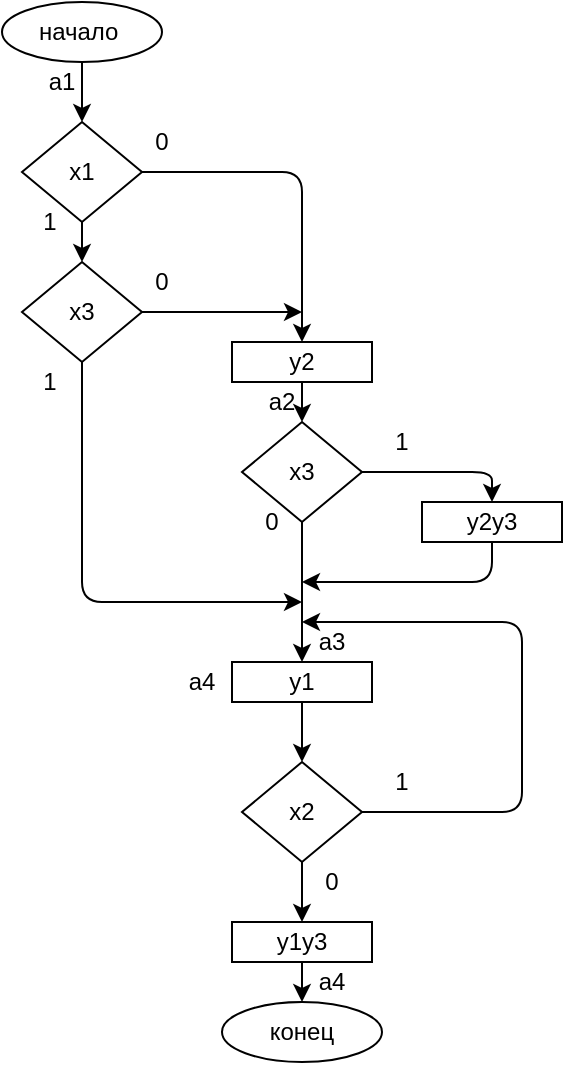 <mxfile version="13.7.9" type="device"><diagram id="zlUT_mmWuYOOqp_e7HBB" name="Страница 1"><mxGraphModel dx="1264" dy="592" grid="1" gridSize="10" guides="1" tooltips="1" connect="1" arrows="1" fold="1" page="1" pageScale="1" pageWidth="827" pageHeight="1169" math="0" shadow="0"><root><mxCell id="0"/><mxCell id="1" parent="0"/><mxCell id="KDeLIWTkMe58F2w1qmWm-1" value="начало&amp;nbsp;" style="ellipse;whiteSpace=wrap;html=1;" parent="1" vertex="1"><mxGeometry x="370" y="70" width="80" height="30" as="geometry"/></mxCell><mxCell id="KDeLIWTkMe58F2w1qmWm-2" value="x1" style="rhombus;whiteSpace=wrap;html=1;" parent="1" vertex="1"><mxGeometry x="380" y="130" width="60" height="50" as="geometry"/></mxCell><mxCell id="KDeLIWTkMe58F2w1qmWm-3" value="x3" style="rhombus;whiteSpace=wrap;html=1;" parent="1" vertex="1"><mxGeometry x="380" y="200" width="60" height="50" as="geometry"/></mxCell><mxCell id="KDeLIWTkMe58F2w1qmWm-4" value="" style="endArrow=classic;html=1;entryX=0.5;entryY=0;entryDx=0;entryDy=0;exitX=0.5;exitY=1;exitDx=0;exitDy=0;" parent="1" source="KDeLIWTkMe58F2w1qmWm-1" target="KDeLIWTkMe58F2w1qmWm-2" edge="1"><mxGeometry width="50" height="50" relative="1" as="geometry"><mxPoint x="190" y="160" as="sourcePoint"/><mxPoint x="240" y="110" as="targetPoint"/></mxGeometry></mxCell><mxCell id="KDeLIWTkMe58F2w1qmWm-5" value="" style="endArrow=classic;html=1;entryX=0.5;entryY=0;entryDx=0;entryDy=0;exitX=0.5;exitY=1;exitDx=0;exitDy=0;" parent="1" source="KDeLIWTkMe58F2w1qmWm-2" target="KDeLIWTkMe58F2w1qmWm-3" edge="1"><mxGeometry width="50" height="50" relative="1" as="geometry"><mxPoint x="210" y="240" as="sourcePoint"/><mxPoint x="260" y="190" as="targetPoint"/></mxGeometry></mxCell><mxCell id="KDeLIWTkMe58F2w1qmWm-6" value="y2" style="rounded=0;whiteSpace=wrap;html=1;" parent="1" vertex="1"><mxGeometry x="485" y="240" width="70" height="20" as="geometry"/></mxCell><mxCell id="KDeLIWTkMe58F2w1qmWm-7" value="x3" style="rhombus;whiteSpace=wrap;html=1;" parent="1" vertex="1"><mxGeometry x="490" y="280" width="60" height="50" as="geometry"/></mxCell><mxCell id="KDeLIWTkMe58F2w1qmWm-12" value="y2y3" style="rounded=0;whiteSpace=wrap;html=1;" parent="1" vertex="1"><mxGeometry x="580" y="320" width="70" height="20" as="geometry"/></mxCell><mxCell id="KDeLIWTkMe58F2w1qmWm-13" value="y1" style="rounded=0;whiteSpace=wrap;html=1;" parent="1" vertex="1"><mxGeometry x="485" y="400" width="70" height="20" as="geometry"/></mxCell><mxCell id="KDeLIWTkMe58F2w1qmWm-14" value="x2" style="rhombus;whiteSpace=wrap;html=1;" parent="1" vertex="1"><mxGeometry x="490" y="450" width="60" height="50" as="geometry"/></mxCell><mxCell id="KDeLIWTkMe58F2w1qmWm-16" value="y1y3" style="rounded=0;whiteSpace=wrap;html=1;" parent="1" vertex="1"><mxGeometry x="485" y="530" width="70" height="20" as="geometry"/></mxCell><mxCell id="KDeLIWTkMe58F2w1qmWm-17" value="конец" style="ellipse;whiteSpace=wrap;html=1;" parent="1" vertex="1"><mxGeometry x="480" y="570" width="80" height="30" as="geometry"/></mxCell><mxCell id="KDeLIWTkMe58F2w1qmWm-18" value="" style="endArrow=classic;html=1;entryX=0.5;entryY=0;entryDx=0;entryDy=0;exitX=1;exitY=0.5;exitDx=0;exitDy=0;" parent="1" source="KDeLIWTkMe58F2w1qmWm-2" target="KDeLIWTkMe58F2w1qmWm-6" edge="1"><mxGeometry width="50" height="50" relative="1" as="geometry"><mxPoint x="470" y="160" as="sourcePoint"/><mxPoint x="520" y="110" as="targetPoint"/><Array as="points"><mxPoint x="520" y="155"/></Array></mxGeometry></mxCell><mxCell id="KDeLIWTkMe58F2w1qmWm-19" value="" style="endArrow=classic;html=1;exitX=1;exitY=0.5;exitDx=0;exitDy=0;" parent="1" source="KDeLIWTkMe58F2w1qmWm-3" edge="1"><mxGeometry width="50" height="50" relative="1" as="geometry"><mxPoint x="310" y="360" as="sourcePoint"/><mxPoint x="520" y="225" as="targetPoint"/></mxGeometry></mxCell><mxCell id="KDeLIWTkMe58F2w1qmWm-20" value="" style="endArrow=classic;html=1;entryX=0.5;entryY=0;entryDx=0;entryDy=0;exitX=1;exitY=0.5;exitDx=0;exitDy=0;" parent="1" source="KDeLIWTkMe58F2w1qmWm-7" target="KDeLIWTkMe58F2w1qmWm-12" edge="1"><mxGeometry width="50" height="50" relative="1" as="geometry"><mxPoint x="370" y="380" as="sourcePoint"/><mxPoint x="420" y="330" as="targetPoint"/><Array as="points"><mxPoint x="615" y="305"/></Array></mxGeometry></mxCell><mxCell id="KDeLIWTkMe58F2w1qmWm-21" value="" style="endArrow=classic;html=1;entryX=0.5;entryY=0;entryDx=0;entryDy=0;" parent="1" target="KDeLIWTkMe58F2w1qmWm-13" edge="1"><mxGeometry width="50" height="50" relative="1" as="geometry"><mxPoint x="520" y="330" as="sourcePoint"/><mxPoint x="420" y="350" as="targetPoint"/></mxGeometry></mxCell><mxCell id="KDeLIWTkMe58F2w1qmWm-22" value="" style="endArrow=classic;html=1;entryX=0.5;entryY=0;entryDx=0;entryDy=0;exitX=0.5;exitY=1;exitDx=0;exitDy=0;" parent="1" source="KDeLIWTkMe58F2w1qmWm-13" target="KDeLIWTkMe58F2w1qmWm-14" edge="1"><mxGeometry width="50" height="50" relative="1" as="geometry"><mxPoint x="350" y="470" as="sourcePoint"/><mxPoint x="400" y="420" as="targetPoint"/></mxGeometry></mxCell><mxCell id="KDeLIWTkMe58F2w1qmWm-24" value="" style="endArrow=classic;html=1;entryX=0.5;entryY=0;entryDx=0;entryDy=0;exitX=0.5;exitY=1;exitDx=0;exitDy=0;" parent="1" source="KDeLIWTkMe58F2w1qmWm-14" target="KDeLIWTkMe58F2w1qmWm-16" edge="1"><mxGeometry width="50" height="50" relative="1" as="geometry"><mxPoint x="400" y="500" as="sourcePoint"/><mxPoint x="450" y="450" as="targetPoint"/></mxGeometry></mxCell><mxCell id="KDeLIWTkMe58F2w1qmWm-26" value="" style="endArrow=classic;html=1;entryX=0.5;entryY=0;entryDx=0;entryDy=0;exitX=0.5;exitY=1;exitDx=0;exitDy=0;" parent="1" source="KDeLIWTkMe58F2w1qmWm-16" target="KDeLIWTkMe58F2w1qmWm-17" edge="1"><mxGeometry width="50" height="50" relative="1" as="geometry"><mxPoint x="390" y="590" as="sourcePoint"/><mxPoint x="440" y="540" as="targetPoint"/></mxGeometry></mxCell><mxCell id="KDeLIWTkMe58F2w1qmWm-27" value="" style="endArrow=classic;html=1;exitX=1;exitY=0.5;exitDx=0;exitDy=0;" parent="1" source="KDeLIWTkMe58F2w1qmWm-14" edge="1"><mxGeometry width="50" height="50" relative="1" as="geometry"><mxPoint x="600" y="440" as="sourcePoint"/><mxPoint x="520" y="380" as="targetPoint"/><Array as="points"><mxPoint x="630" y="475"/><mxPoint x="630" y="380"/></Array></mxGeometry></mxCell><mxCell id="KDeLIWTkMe58F2w1qmWm-29" value="" style="endArrow=classic;html=1;exitX=0.5;exitY=1;exitDx=0;exitDy=0;" parent="1" source="KDeLIWTkMe58F2w1qmWm-12" edge="1"><mxGeometry width="50" height="50" relative="1" as="geometry"><mxPoint x="380" y="420" as="sourcePoint"/><mxPoint x="520" y="360" as="targetPoint"/><Array as="points"><mxPoint x="615" y="360"/></Array></mxGeometry></mxCell><mxCell id="KDeLIWTkMe58F2w1qmWm-30" value="" style="endArrow=classic;html=1;exitX=0.5;exitY=1;exitDx=0;exitDy=0;" parent="1" source="KDeLIWTkMe58F2w1qmWm-3" edge="1"><mxGeometry width="50" height="50" relative="1" as="geometry"><mxPoint x="360" y="400" as="sourcePoint"/><mxPoint x="520" y="370" as="targetPoint"/><Array as="points"><mxPoint x="410" y="370"/></Array></mxGeometry></mxCell><mxCell id="KDeLIWTkMe58F2w1qmWm-31" value="" style="endArrow=classic;html=1;entryX=0.5;entryY=0;entryDx=0;entryDy=0;exitX=0.5;exitY=1;exitDx=0;exitDy=0;" parent="1" source="KDeLIWTkMe58F2w1qmWm-6" target="KDeLIWTkMe58F2w1qmWm-7" edge="1"><mxGeometry width="50" height="50" relative="1" as="geometry"><mxPoint x="430" y="320" as="sourcePoint"/><mxPoint x="480" y="270" as="targetPoint"/></mxGeometry></mxCell><mxCell id="KDeLIWTkMe58F2w1qmWm-33" value="0" style="text;html=1;strokeColor=none;fillColor=none;align=center;verticalAlign=middle;whiteSpace=wrap;rounded=0;" parent="1" vertex="1"><mxGeometry x="430" y="130" width="40" height="20" as="geometry"/></mxCell><mxCell id="KDeLIWTkMe58F2w1qmWm-34" value="0" style="text;html=1;strokeColor=none;fillColor=none;align=center;verticalAlign=middle;whiteSpace=wrap;rounded=0;" parent="1" vertex="1"><mxGeometry x="430" y="200" width="40" height="20" as="geometry"/></mxCell><mxCell id="KDeLIWTkMe58F2w1qmWm-35" value="1" style="text;html=1;strokeColor=none;fillColor=none;align=center;verticalAlign=middle;whiteSpace=wrap;rounded=0;" parent="1" vertex="1"><mxGeometry x="374" y="250" width="40" height="20" as="geometry"/></mxCell><mxCell id="KDeLIWTkMe58F2w1qmWm-37" value="1" style="text;html=1;strokeColor=none;fillColor=none;align=center;verticalAlign=middle;whiteSpace=wrap;rounded=0;" parent="1" vertex="1"><mxGeometry x="550" y="280" width="40" height="20" as="geometry"/></mxCell><mxCell id="KDeLIWTkMe58F2w1qmWm-38" value="0" style="text;html=1;strokeColor=none;fillColor=none;align=center;verticalAlign=middle;whiteSpace=wrap;rounded=0;" parent="1" vertex="1"><mxGeometry x="485" y="320" width="40" height="20" as="geometry"/></mxCell><mxCell id="KDeLIWTkMe58F2w1qmWm-41" value="1" style="text;html=1;strokeColor=none;fillColor=none;align=center;verticalAlign=middle;whiteSpace=wrap;rounded=0;" parent="1" vertex="1"><mxGeometry x="550" y="450" width="40" height="20" as="geometry"/></mxCell><mxCell id="KDeLIWTkMe58F2w1qmWm-42" value="0" style="text;html=1;strokeColor=none;fillColor=none;align=center;verticalAlign=middle;whiteSpace=wrap;rounded=0;" parent="1" vertex="1"><mxGeometry x="515" y="500" width="40" height="20" as="geometry"/></mxCell><mxCell id="KDeLIWTkMe58F2w1qmWm-45" value="1" style="text;html=1;strokeColor=none;fillColor=none;align=center;verticalAlign=middle;whiteSpace=wrap;rounded=0;" parent="1" vertex="1"><mxGeometry x="374" y="170" width="40" height="20" as="geometry"/></mxCell><mxCell id="2C7eICcpfL2Ib2gd8noV-1" value="a1" style="text;html=1;strokeColor=none;fillColor=none;align=center;verticalAlign=middle;whiteSpace=wrap;rounded=0;" parent="1" vertex="1"><mxGeometry x="380" y="100" width="40" height="20" as="geometry"/></mxCell><mxCell id="2C7eICcpfL2Ib2gd8noV-2" value="a2" style="text;html=1;strokeColor=none;fillColor=none;align=center;verticalAlign=middle;whiteSpace=wrap;rounded=0;" parent="1" vertex="1"><mxGeometry x="490" y="260" width="40" height="20" as="geometry"/></mxCell><mxCell id="2C7eICcpfL2Ib2gd8noV-4" value="a3" style="text;html=1;strokeColor=none;fillColor=none;align=center;verticalAlign=middle;whiteSpace=wrap;rounded=0;" parent="1" vertex="1"><mxGeometry x="515" y="380" width="40" height="20" as="geometry"/></mxCell><mxCell id="2C7eICcpfL2Ib2gd8noV-5" value="a4" style="text;html=1;strokeColor=none;fillColor=none;align=center;verticalAlign=middle;whiteSpace=wrap;rounded=0;" parent="1" vertex="1"><mxGeometry x="515" y="550" width="40" height="20" as="geometry"/></mxCell><mxCell id="2C7eICcpfL2Ib2gd8noV-7" value="a4" style="text;html=1;strokeColor=none;fillColor=none;align=center;verticalAlign=middle;whiteSpace=wrap;rounded=0;" parent="1" vertex="1"><mxGeometry x="450" y="400" width="40" height="20" as="geometry"/></mxCell></root></mxGraphModel></diagram></mxfile>